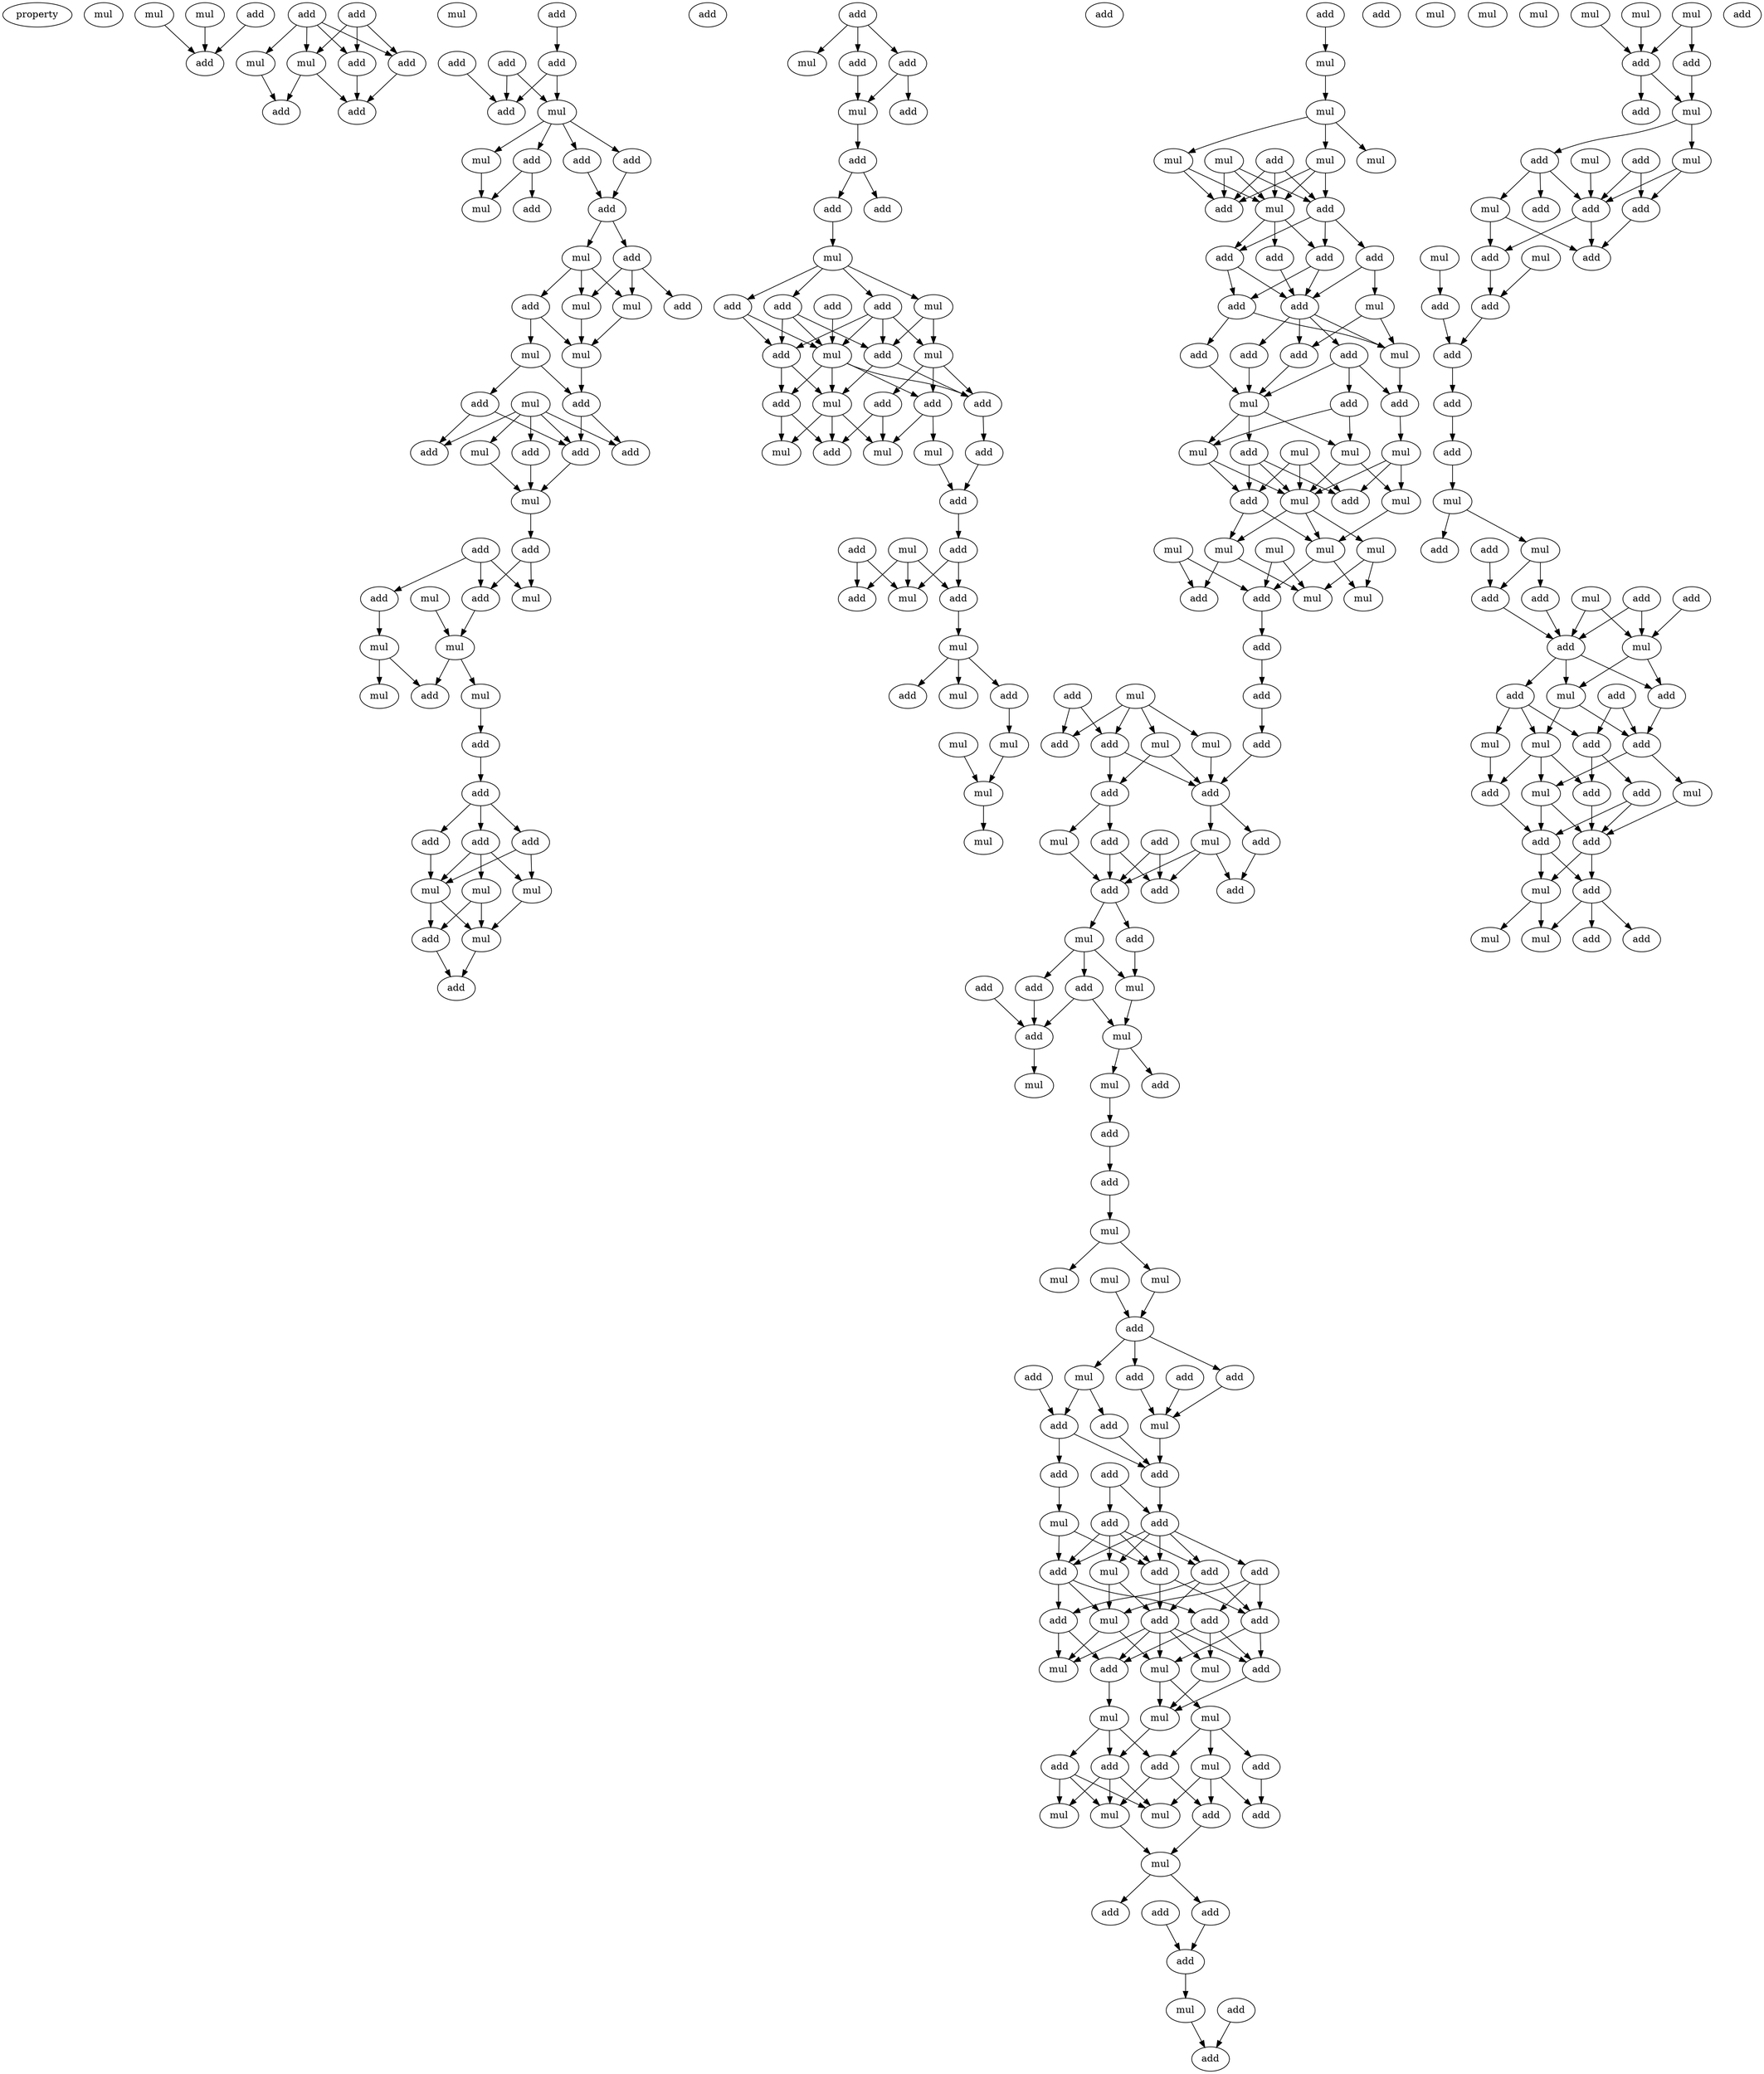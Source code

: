 digraph {
    node [fontcolor=black]
    property [mul=2,lf=1.8]
    0 [ label = mul ];
    1 [ label = mul ];
    2 [ label = mul ];
    3 [ label = add ];
    4 [ label = add ];
    5 [ label = add ];
    6 [ label = add ];
    7 [ label = mul ];
    8 [ label = mul ];
    9 [ label = add ];
    10 [ label = mul ];
    11 [ label = add ];
    12 [ label = add ];
    13 [ label = add ];
    14 [ label = add ];
    15 [ label = add ];
    16 [ label = add ];
    17 [ label = add ];
    18 [ label = add ];
    19 [ label = mul ];
    20 [ label = mul ];
    21 [ label = add ];
    22 [ label = add ];
    23 [ label = add ];
    24 [ label = add ];
    25 [ label = mul ];
    26 [ label = add ];
    27 [ label = add ];
    28 [ label = mul ];
    29 [ label = add ];
    30 [ label = mul ];
    31 [ label = add ];
    32 [ label = mul ];
    33 [ label = mul ];
    34 [ label = mul ];
    35 [ label = add ];
    36 [ label = mul ];
    37 [ label = add ];
    38 [ label = mul ];
    39 [ label = add ];
    40 [ label = add ];
    41 [ label = add ];
    42 [ label = add ];
    43 [ label = mul ];
    44 [ label = add ];
    45 [ label = add ];
    46 [ label = add ];
    47 [ label = add ];
    48 [ label = mul ];
    49 [ label = mul ];
    50 [ label = mul ];
    51 [ label = mul ];
    52 [ label = add ];
    53 [ label = mul ];
    54 [ label = mul ];
    55 [ label = add ];
    56 [ label = add ];
    57 [ label = add ];
    58 [ label = add ];
    59 [ label = add ];
    60 [ label = add ];
    61 [ label = mul ];
    62 [ label = mul ];
    63 [ label = mul ];
    64 [ label = mul ];
    65 [ label = add ];
    66 [ label = add ];
    67 [ label = add ];
    68 [ label = mul ];
    69 [ label = add ];
    70 [ label = add ];
    71 [ label = mul ];
    72 [ label = add ];
    73 [ label = add ];
    74 [ label = add ];
    75 [ label = add ];
    76 [ label = mul ];
    77 [ label = add ];
    78 [ label = add ];
    79 [ label = mul ];
    80 [ label = add ];
    81 [ label = add ];
    82 [ label = add ];
    83 [ label = mul ];
    84 [ label = add ];
    85 [ label = mul ];
    86 [ label = add ];
    87 [ label = add ];
    88 [ label = mul ];
    89 [ label = add ];
    90 [ label = add ];
    91 [ label = mul ];
    92 [ label = add ];
    93 [ label = add ];
    94 [ label = mul ];
    95 [ label = mul ];
    96 [ label = add ];
    97 [ label = add ];
    98 [ label = add ];
    99 [ label = mul ];
    100 [ label = mul ];
    101 [ label = add ];
    102 [ label = add ];
    103 [ label = mul ];
    104 [ label = add ];
    105 [ label = add ];
    106 [ label = mul ];
    107 [ label = add ];
    108 [ label = mul ];
    109 [ label = mul ];
    110 [ label = add ];
    111 [ label = mul ];
    112 [ label = mul ];
    113 [ label = mul ];
    114 [ label = mul ];
    115 [ label = mul ];
    116 [ label = mul ];
    117 [ label = mul ];
    118 [ label = mul ];
    119 [ label = add ];
    120 [ label = add ];
    121 [ label = mul ];
    122 [ label = add ];
    123 [ label = add ];
    124 [ label = add ];
    125 [ label = add ];
    126 [ label = add ];
    127 [ label = add ];
    128 [ label = mul ];
    129 [ label = add ];
    130 [ label = add ];
    131 [ label = mul ];
    132 [ label = add ];
    133 [ label = add ];
    134 [ label = add ];
    135 [ label = add ];
    136 [ label = add ];
    137 [ label = mul ];
    138 [ label = mul ];
    139 [ label = mul ];
    140 [ label = mul ];
    141 [ label = mul ];
    142 [ label = add ];
    143 [ label = add ];
    144 [ label = mul ];
    145 [ label = mul ];
    146 [ label = add ];
    147 [ label = mul ];
    148 [ label = mul ];
    149 [ label = mul ];
    150 [ label = mul ];
    151 [ label = mul ];
    152 [ label = mul ];
    153 [ label = add ];
    154 [ label = mul ];
    155 [ label = add ];
    156 [ label = add ];
    157 [ label = add ];
    158 [ label = mul ];
    159 [ label = add ];
    160 [ label = mul ];
    161 [ label = add ];
    162 [ label = mul ];
    163 [ label = add ];
    164 [ label = add ];
    165 [ label = add ];
    166 [ label = add ];
    167 [ label = add ];
    168 [ label = add ];
    169 [ label = mul ];
    170 [ label = mul ];
    171 [ label = add ];
    172 [ label = add ];
    173 [ label = add ];
    174 [ label = add ];
    175 [ label = mul ];
    176 [ label = add ];
    177 [ label = add ];
    178 [ label = add ];
    179 [ label = mul ];
    180 [ label = add ];
    181 [ label = add ];
    182 [ label = mul ];
    183 [ label = mul ];
    184 [ label = add ];
    185 [ label = mul ];
    186 [ label = add ];
    187 [ label = add ];
    188 [ label = mul ];
    189 [ label = mul ];
    190 [ label = mul ];
    191 [ label = add ];
    192 [ label = mul ];
    193 [ label = mul ];
    194 [ label = add ];
    195 [ label = add ];
    196 [ label = add ];
    197 [ label = add ];
    198 [ label = add ];
    199 [ label = mul ];
    200 [ label = add ];
    201 [ label = add ];
    202 [ label = mul ];
    203 [ label = add ];
    204 [ label = add ];
    205 [ label = add ];
    206 [ label = mul ];
    207 [ label = add ];
    208 [ label = add ];
    209 [ label = add ];
    210 [ label = add ];
    211 [ label = add ];
    212 [ label = mul ];
    213 [ label = add ];
    214 [ label = add ];
    215 [ label = mul ];
    216 [ label = add ];
    217 [ label = add ];
    218 [ label = add ];
    219 [ label = mul ];
    220 [ label = mul ];
    221 [ label = add ];
    222 [ label = mul ];
    223 [ label = add ];
    224 [ label = mul ];
    225 [ label = mul ];
    226 [ label = mul ];
    227 [ label = add ];
    228 [ label = mul ];
    229 [ label = add ];
    230 [ label = add ];
    231 [ label = add ];
    232 [ label = mul ];
    233 [ label = add ];
    234 [ label = mul ];
    235 [ label = mul ];
    236 [ label = add ];
    237 [ label = mul ];
    238 [ label = mul ];
    239 [ label = add ];
    240 [ label = add ];
    241 [ label = add ];
    242 [ label = add ];
    243 [ label = mul ];
    244 [ label = add ];
    245 [ label = add ];
    246 [ label = mul ];
    247 [ label = mul ];
    248 [ label = mul ];
    249 [ label = mul ];
    250 [ label = add ];
    251 [ label = add ];
    252 [ label = add ];
    253 [ label = mul ];
    254 [ label = mul ];
    255 [ label = add ];
    256 [ label = add ];
    257 [ label = mul ];
    258 [ label = mul ];
    259 [ label = add ];
    260 [ label = add ];
    261 [ label = add ];
    262 [ label = mul ];
    263 [ label = add ];
    264 [ label = mul ];
    265 [ label = add ];
    266 [ label = add ];
    267 [ label = add ];
    268 [ label = add ];
    269 [ label = add ];
    270 [ label = add ];
    271 [ label = mul ];
    272 [ label = add ];
    273 [ label = add ];
    274 [ label = mul ];
    275 [ label = add ];
    276 [ label = add ];
    277 [ label = add ];
    278 [ label = mul ];
    279 [ label = add ];
    280 [ label = add ];
    281 [ label = mul ];
    282 [ label = add ];
    283 [ label = add ];
    284 [ label = add ];
    285 [ label = add ];
    286 [ label = mul ];
    287 [ label = mul ];
    288 [ label = add ];
    289 [ label = mul ];
    290 [ label = add ];
    291 [ label = mul ];
    292 [ label = add ];
    293 [ label = add ];
    294 [ label = mul ];
    295 [ label = add ];
    296 [ label = add ];
    297 [ label = add ];
    298 [ label = add ];
    299 [ label = mul ];
    300 [ label = mul ];
    301 [ label = add ];
    302 [ label = mul ];
    303 [ label = add ];
    1 -> 4 [ name = 0 ];
    2 -> 4 [ name = 1 ];
    3 -> 4 [ name = 2 ];
    5 -> 7 [ name = 3 ];
    5 -> 9 [ name = 4 ];
    5 -> 10 [ name = 5 ];
    5 -> 11 [ name = 6 ];
    6 -> 7 [ name = 7 ];
    6 -> 9 [ name = 8 ];
    6 -> 11 [ name = 9 ];
    7 -> 12 [ name = 10 ];
    7 -> 13 [ name = 11 ];
    9 -> 13 [ name = 12 ];
    10 -> 12 [ name = 13 ];
    11 -> 13 [ name = 14 ];
    14 -> 15 [ name = 15 ];
    15 -> 18 [ name = 16 ];
    15 -> 19 [ name = 17 ];
    16 -> 18 [ name = 18 ];
    17 -> 18 [ name = 19 ];
    17 -> 19 [ name = 20 ];
    19 -> 20 [ name = 21 ];
    19 -> 21 [ name = 22 ];
    19 -> 22 [ name = 23 ];
    19 -> 23 [ name = 24 ];
    20 -> 25 [ name = 25 ];
    21 -> 24 [ name = 26 ];
    22 -> 24 [ name = 27 ];
    23 -> 25 [ name = 28 ];
    23 -> 26 [ name = 29 ];
    24 -> 27 [ name = 30 ];
    24 -> 28 [ name = 31 ];
    27 -> 30 [ name = 32 ];
    27 -> 31 [ name = 33 ];
    27 -> 32 [ name = 34 ];
    28 -> 29 [ name = 35 ];
    28 -> 30 [ name = 36 ];
    28 -> 32 [ name = 37 ];
    29 -> 33 [ name = 38 ];
    29 -> 34 [ name = 39 ];
    30 -> 34 [ name = 40 ];
    32 -> 34 [ name = 41 ];
    33 -> 35 [ name = 42 ];
    33 -> 37 [ name = 43 ];
    34 -> 37 [ name = 44 ];
    35 -> 39 [ name = 45 ];
    35 -> 41 [ name = 46 ];
    36 -> 38 [ name = 47 ];
    36 -> 39 [ name = 48 ];
    36 -> 40 [ name = 49 ];
    36 -> 41 [ name = 50 ];
    36 -> 42 [ name = 51 ];
    37 -> 39 [ name = 52 ];
    37 -> 40 [ name = 53 ];
    38 -> 43 [ name = 54 ];
    39 -> 43 [ name = 55 ];
    42 -> 43 [ name = 56 ];
    43 -> 45 [ name = 57 ];
    44 -> 46 [ name = 58 ];
    44 -> 47 [ name = 59 ];
    44 -> 49 [ name = 60 ];
    45 -> 46 [ name = 61 ];
    45 -> 49 [ name = 62 ];
    46 -> 50 [ name = 63 ];
    47 -> 51 [ name = 64 ];
    48 -> 50 [ name = 65 ];
    50 -> 52 [ name = 66 ];
    50 -> 53 [ name = 67 ];
    51 -> 52 [ name = 68 ];
    51 -> 54 [ name = 69 ];
    53 -> 55 [ name = 70 ];
    55 -> 56 [ name = 71 ];
    56 -> 58 [ name = 72 ];
    56 -> 59 [ name = 73 ];
    56 -> 60 [ name = 74 ];
    58 -> 61 [ name = 75 ];
    58 -> 62 [ name = 76 ];
    58 -> 63 [ name = 77 ];
    59 -> 61 [ name = 78 ];
    59 -> 63 [ name = 79 ];
    60 -> 61 [ name = 80 ];
    61 -> 64 [ name = 81 ];
    61 -> 65 [ name = 82 ];
    62 -> 64 [ name = 83 ];
    62 -> 65 [ name = 84 ];
    63 -> 64 [ name = 85 ];
    64 -> 66 [ name = 86 ];
    65 -> 66 [ name = 87 ];
    67 -> 68 [ name = 88 ];
    67 -> 69 [ name = 89 ];
    67 -> 70 [ name = 90 ];
    69 -> 71 [ name = 91 ];
    69 -> 72 [ name = 92 ];
    70 -> 71 [ name = 93 ];
    71 -> 73 [ name = 94 ];
    73 -> 74 [ name = 95 ];
    73 -> 75 [ name = 96 ];
    74 -> 76 [ name = 97 ];
    76 -> 77 [ name = 98 ];
    76 -> 78 [ name = 99 ];
    76 -> 79 [ name = 100 ];
    76 -> 81 [ name = 101 ];
    77 -> 82 [ name = 102 ];
    77 -> 84 [ name = 103 ];
    77 -> 85 [ name = 104 ];
    78 -> 82 [ name = 105 ];
    78 -> 83 [ name = 106 ];
    78 -> 84 [ name = 107 ];
    78 -> 85 [ name = 108 ];
    79 -> 83 [ name = 109 ];
    79 -> 84 [ name = 110 ];
    80 -> 85 [ name = 111 ];
    81 -> 82 [ name = 112 ];
    81 -> 85 [ name = 113 ];
    82 -> 88 [ name = 114 ];
    82 -> 89 [ name = 115 ];
    83 -> 86 [ name = 116 ];
    83 -> 87 [ name = 117 ];
    83 -> 90 [ name = 118 ];
    84 -> 87 [ name = 119 ];
    84 -> 88 [ name = 120 ];
    85 -> 87 [ name = 121 ];
    85 -> 88 [ name = 122 ];
    85 -> 89 [ name = 123 ];
    85 -> 90 [ name = 124 ];
    86 -> 93 [ name = 125 ];
    86 -> 94 [ name = 126 ];
    87 -> 92 [ name = 127 ];
    88 -> 93 [ name = 128 ];
    88 -> 94 [ name = 129 ];
    88 -> 95 [ name = 130 ];
    89 -> 93 [ name = 131 ];
    89 -> 95 [ name = 132 ];
    90 -> 91 [ name = 133 ];
    90 -> 94 [ name = 134 ];
    91 -> 96 [ name = 135 ];
    92 -> 96 [ name = 136 ];
    96 -> 98 [ name = 137 ];
    97 -> 100 [ name = 138 ];
    97 -> 101 [ name = 139 ];
    98 -> 100 [ name = 140 ];
    98 -> 102 [ name = 141 ];
    99 -> 100 [ name = 142 ];
    99 -> 101 [ name = 143 ];
    99 -> 102 [ name = 144 ];
    102 -> 103 [ name = 145 ];
    103 -> 105 [ name = 146 ];
    103 -> 106 [ name = 147 ];
    103 -> 107 [ name = 148 ];
    107 -> 109 [ name = 149 ];
    108 -> 111 [ name = 150 ];
    109 -> 111 [ name = 151 ];
    110 -> 112 [ name = 152 ];
    111 -> 113 [ name = 153 ];
    112 -> 114 [ name = 154 ];
    114 -> 115 [ name = 155 ];
    114 -> 116 [ name = 156 ];
    114 -> 117 [ name = 157 ];
    115 -> 120 [ name = 158 ];
    115 -> 121 [ name = 159 ];
    117 -> 120 [ name = 160 ];
    117 -> 121 [ name = 161 ];
    117 -> 122 [ name = 162 ];
    118 -> 120 [ name = 163 ];
    118 -> 121 [ name = 164 ];
    118 -> 122 [ name = 165 ];
    119 -> 120 [ name = 166 ];
    119 -> 121 [ name = 167 ];
    119 -> 122 [ name = 168 ];
    121 -> 124 [ name = 169 ];
    121 -> 125 [ name = 170 ];
    121 -> 126 [ name = 171 ];
    122 -> 123 [ name = 172 ];
    122 -> 124 [ name = 173 ];
    122 -> 126 [ name = 174 ];
    123 -> 128 [ name = 175 ];
    123 -> 129 [ name = 176 ];
    124 -> 127 [ name = 177 ];
    124 -> 129 [ name = 178 ];
    125 -> 129 [ name = 179 ];
    126 -> 127 [ name = 180 ];
    126 -> 129 [ name = 181 ];
    127 -> 131 [ name = 182 ];
    127 -> 134 [ name = 183 ];
    128 -> 130 [ name = 184 ];
    128 -> 131 [ name = 185 ];
    129 -> 130 [ name = 186 ];
    129 -> 131 [ name = 187 ];
    129 -> 132 [ name = 188 ];
    129 -> 133 [ name = 189 ];
    130 -> 137 [ name = 190 ];
    131 -> 135 [ name = 191 ];
    132 -> 135 [ name = 192 ];
    132 -> 136 [ name = 193 ];
    132 -> 137 [ name = 194 ];
    133 -> 137 [ name = 195 ];
    134 -> 137 [ name = 196 ];
    135 -> 141 [ name = 197 ];
    136 -> 139 [ name = 198 ];
    136 -> 140 [ name = 199 ];
    137 -> 139 [ name = 200 ];
    137 -> 140 [ name = 201 ];
    137 -> 142 [ name = 202 ];
    138 -> 143 [ name = 203 ];
    138 -> 144 [ name = 204 ];
    138 -> 146 [ name = 205 ];
    139 -> 143 [ name = 206 ];
    139 -> 144 [ name = 207 ];
    140 -> 144 [ name = 208 ];
    140 -> 145 [ name = 209 ];
    141 -> 144 [ name = 210 ];
    141 -> 145 [ name = 211 ];
    141 -> 146 [ name = 212 ];
    142 -> 143 [ name = 213 ];
    142 -> 144 [ name = 214 ];
    142 -> 146 [ name = 215 ];
    143 -> 147 [ name = 216 ];
    143 -> 150 [ name = 217 ];
    144 -> 147 [ name = 218 ];
    144 -> 150 [ name = 219 ];
    144 -> 151 [ name = 220 ];
    145 -> 150 [ name = 221 ];
    147 -> 153 [ name = 222 ];
    147 -> 154 [ name = 223 ];
    148 -> 154 [ name = 224 ];
    148 -> 155 [ name = 225 ];
    149 -> 153 [ name = 226 ];
    149 -> 155 [ name = 227 ];
    150 -> 152 [ name = 228 ];
    150 -> 155 [ name = 229 ];
    151 -> 152 [ name = 230 ];
    151 -> 154 [ name = 231 ];
    155 -> 156 [ name = 232 ];
    156 -> 159 [ name = 233 ];
    157 -> 161 [ name = 234 ];
    157 -> 164 [ name = 235 ];
    158 -> 160 [ name = 236 ];
    158 -> 161 [ name = 237 ];
    158 -> 162 [ name = 238 ];
    158 -> 164 [ name = 239 ];
    159 -> 163 [ name = 240 ];
    160 -> 166 [ name = 241 ];
    161 -> 165 [ name = 242 ];
    161 -> 166 [ name = 243 ];
    162 -> 165 [ name = 244 ];
    162 -> 166 [ name = 245 ];
    163 -> 166 [ name = 246 ];
    165 -> 168 [ name = 247 ];
    165 -> 170 [ name = 248 ];
    166 -> 169 [ name = 249 ];
    166 -> 171 [ name = 250 ];
    167 -> 173 [ name = 251 ];
    167 -> 174 [ name = 252 ];
    168 -> 173 [ name = 253 ];
    168 -> 174 [ name = 254 ];
    169 -> 172 [ name = 255 ];
    169 -> 173 [ name = 256 ];
    169 -> 174 [ name = 257 ];
    170 -> 174 [ name = 258 ];
    171 -> 172 [ name = 259 ];
    174 -> 175 [ name = 260 ];
    174 -> 176 [ name = 261 ];
    175 -> 178 [ name = 262 ];
    175 -> 179 [ name = 263 ];
    175 -> 180 [ name = 264 ];
    176 -> 179 [ name = 265 ];
    177 -> 181 [ name = 266 ];
    178 -> 181 [ name = 267 ];
    179 -> 182 [ name = 268 ];
    180 -> 181 [ name = 269 ];
    180 -> 182 [ name = 270 ];
    181 -> 183 [ name = 271 ];
    182 -> 184 [ name = 272 ];
    182 -> 185 [ name = 273 ];
    185 -> 186 [ name = 274 ];
    186 -> 187 [ name = 275 ];
    187 -> 188 [ name = 276 ];
    188 -> 190 [ name = 277 ];
    188 -> 193 [ name = 278 ];
    189 -> 194 [ name = 279 ];
    193 -> 194 [ name = 280 ];
    194 -> 197 [ name = 281 ];
    194 -> 198 [ name = 282 ];
    194 -> 199 [ name = 283 ];
    195 -> 202 [ name = 284 ];
    196 -> 201 [ name = 285 ];
    197 -> 202 [ name = 286 ];
    198 -> 202 [ name = 287 ];
    199 -> 200 [ name = 288 ];
    199 -> 201 [ name = 289 ];
    200 -> 203 [ name = 290 ];
    201 -> 203 [ name = 291 ];
    201 -> 205 [ name = 292 ];
    202 -> 203 [ name = 293 ];
    203 -> 207 [ name = 294 ];
    204 -> 207 [ name = 295 ];
    204 -> 208 [ name = 296 ];
    205 -> 206 [ name = 297 ];
    206 -> 210 [ name = 298 ];
    206 -> 211 [ name = 299 ];
    207 -> 209 [ name = 300 ];
    207 -> 210 [ name = 301 ];
    207 -> 211 [ name = 302 ];
    207 -> 212 [ name = 303 ];
    207 -> 213 [ name = 304 ];
    208 -> 210 [ name = 305 ];
    208 -> 211 [ name = 306 ];
    208 -> 212 [ name = 307 ];
    208 -> 213 [ name = 308 ];
    209 -> 215 [ name = 309 ];
    209 -> 216 [ name = 310 ];
    209 -> 217 [ name = 311 ];
    210 -> 214 [ name = 312 ];
    210 -> 217 [ name = 313 ];
    211 -> 215 [ name = 314 ];
    211 -> 216 [ name = 315 ];
    211 -> 218 [ name = 316 ];
    212 -> 214 [ name = 317 ];
    212 -> 215 [ name = 318 ];
    213 -> 214 [ name = 319 ];
    213 -> 217 [ name = 320 ];
    213 -> 218 [ name = 321 ];
    214 -> 219 [ name = 322 ];
    214 -> 220 [ name = 323 ];
    214 -> 221 [ name = 324 ];
    214 -> 222 [ name = 325 ];
    214 -> 223 [ name = 326 ];
    215 -> 219 [ name = 327 ];
    215 -> 220 [ name = 328 ];
    216 -> 221 [ name = 329 ];
    216 -> 222 [ name = 330 ];
    216 -> 223 [ name = 331 ];
    217 -> 219 [ name = 332 ];
    217 -> 221 [ name = 333 ];
    218 -> 220 [ name = 334 ];
    218 -> 223 [ name = 335 ];
    219 -> 224 [ name = 336 ];
    219 -> 225 [ name = 337 ];
    221 -> 224 [ name = 338 ];
    222 -> 224 [ name = 339 ];
    223 -> 226 [ name = 340 ];
    224 -> 227 [ name = 341 ];
    225 -> 228 [ name = 342 ];
    225 -> 229 [ name = 343 ];
    225 -> 230 [ name = 344 ];
    226 -> 227 [ name = 345 ];
    226 -> 229 [ name = 346 ];
    226 -> 231 [ name = 347 ];
    227 -> 232 [ name = 348 ];
    227 -> 234 [ name = 349 ];
    227 -> 235 [ name = 350 ];
    228 -> 233 [ name = 351 ];
    228 -> 234 [ name = 352 ];
    228 -> 236 [ name = 353 ];
    229 -> 232 [ name = 354 ];
    229 -> 233 [ name = 355 ];
    230 -> 236 [ name = 356 ];
    231 -> 232 [ name = 357 ];
    231 -> 234 [ name = 358 ];
    231 -> 235 [ name = 359 ];
    232 -> 237 [ name = 360 ];
    233 -> 237 [ name = 361 ];
    237 -> 240 [ name = 362 ];
    237 -> 241 [ name = 363 ];
    239 -> 242 [ name = 364 ];
    241 -> 242 [ name = 365 ];
    242 -> 243 [ name = 366 ];
    243 -> 245 [ name = 367 ];
    244 -> 245 [ name = 368 ];
    247 -> 251 [ name = 369 ];
    248 -> 250 [ name = 370 ];
    248 -> 251 [ name = 371 ];
    249 -> 251 [ name = 372 ];
    250 -> 253 [ name = 373 ];
    251 -> 252 [ name = 374 ];
    251 -> 253 [ name = 375 ];
    253 -> 256 [ name = 376 ];
    253 -> 257 [ name = 377 ];
    254 -> 259 [ name = 378 ];
    255 -> 259 [ name = 379 ];
    255 -> 261 [ name = 380 ];
    256 -> 258 [ name = 381 ];
    256 -> 259 [ name = 382 ];
    256 -> 260 [ name = 383 ];
    257 -> 259 [ name = 384 ];
    257 -> 261 [ name = 385 ];
    258 -> 263 [ name = 386 ];
    258 -> 265 [ name = 387 ];
    259 -> 263 [ name = 388 ];
    259 -> 265 [ name = 389 ];
    261 -> 263 [ name = 390 ];
    262 -> 267 [ name = 391 ];
    264 -> 266 [ name = 392 ];
    265 -> 267 [ name = 393 ];
    266 -> 268 [ name = 394 ];
    267 -> 268 [ name = 395 ];
    268 -> 269 [ name = 396 ];
    269 -> 270 [ name = 397 ];
    270 -> 271 [ name = 398 ];
    271 -> 272 [ name = 399 ];
    271 -> 274 [ name = 400 ];
    273 -> 275 [ name = 401 ];
    274 -> 275 [ name = 402 ];
    274 -> 279 [ name = 403 ];
    275 -> 280 [ name = 404 ];
    276 -> 281 [ name = 405 ];
    277 -> 280 [ name = 406 ];
    277 -> 281 [ name = 407 ];
    278 -> 280 [ name = 408 ];
    278 -> 281 [ name = 409 ];
    279 -> 280 [ name = 410 ];
    280 -> 282 [ name = 411 ];
    280 -> 283 [ name = 412 ];
    280 -> 286 [ name = 413 ];
    281 -> 283 [ name = 414 ];
    281 -> 286 [ name = 415 ];
    282 -> 287 [ name = 416 ];
    282 -> 288 [ name = 417 ];
    282 -> 289 [ name = 418 ];
    283 -> 290 [ name = 419 ];
    285 -> 288 [ name = 420 ];
    285 -> 290 [ name = 421 ];
    286 -> 289 [ name = 422 ];
    286 -> 290 [ name = 423 ];
    287 -> 293 [ name = 424 ];
    288 -> 292 [ name = 425 ];
    288 -> 295 [ name = 426 ];
    289 -> 291 [ name = 427 ];
    289 -> 292 [ name = 428 ];
    289 -> 293 [ name = 429 ];
    290 -> 291 [ name = 430 ];
    290 -> 294 [ name = 431 ];
    291 -> 296 [ name = 432 ];
    291 -> 297 [ name = 433 ];
    292 -> 297 [ name = 434 ];
    293 -> 296 [ name = 435 ];
    294 -> 297 [ name = 436 ];
    295 -> 296 [ name = 437 ];
    295 -> 297 [ name = 438 ];
    296 -> 298 [ name = 439 ];
    296 -> 299 [ name = 440 ];
    297 -> 298 [ name = 441 ];
    297 -> 299 [ name = 442 ];
    298 -> 300 [ name = 443 ];
    298 -> 301 [ name = 444 ];
    298 -> 303 [ name = 445 ];
    299 -> 300 [ name = 446 ];
    299 -> 302 [ name = 447 ];
}
